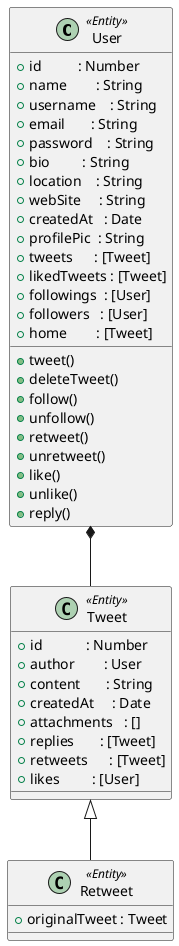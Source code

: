 @startuml Class Diagram for Twitter Clone

class User <<Entity>> {
  + id          : Number 
  + name        : String
  + username    : String
  + email       : String
  + password    : String
  + bio         : String
  + location    : String
  + webSite     : String
  + createdAt   : Date
  + profilePic  : String
  + tweets      : [Tweet]
  + likedTweets : [Tweet]
  + followings  : [User]
  + followers   : [User]
  + home        : [Tweet]

  + tweet()
  + deleteTweet()
  + follow()
  + unfollow()
  + retweet()
  + unretweet()
  + like()
  + unlike()
  + reply()
}

class Tweet <<Entity>> {
  + id            : Number
  + author        : User
  + content       : String
  + createdAt     : Date
  + attachments   : []
  + replies       : [Tweet]
  + retweets      : [Tweet]
  + likes         : [User]
}

class Retweet <<Entity>> {
  + originalTweet : Tweet
}

User *-- Tweet
Tweet <|-- Retweet

@enduml